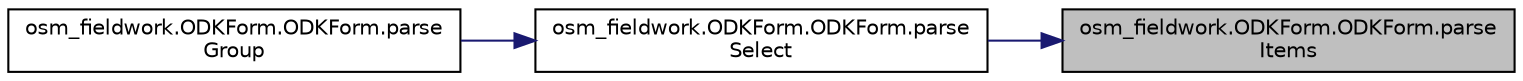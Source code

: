 digraph "osm_fieldwork.ODKForm.ODKForm.parseItems"
{
 // LATEX_PDF_SIZE
  edge [fontname="Helvetica",fontsize="10",labelfontname="Helvetica",labelfontsize="10"];
  node [fontname="Helvetica",fontsize="10",shape=record];
  rankdir="RL";
  Node1 [label="osm_fieldwork.ODKForm.ODKForm.parse\lItems",height=0.2,width=0.4,color="black", fillcolor="grey75", style="filled", fontcolor="black",tooltip=" "];
  Node1 -> Node2 [dir="back",color="midnightblue",fontsize="10",style="solid",fontname="Helvetica"];
  Node2 [label="osm_fieldwork.ODKForm.ODKForm.parse\lSelect",height=0.2,width=0.4,color="black", fillcolor="white", style="filled",URL="$classosm__fieldwork_1_1ODKForm_1_1ODKForm.html#aedb12432a787e03d39783babe10637db",tooltip=" "];
  Node2 -> Node3 [dir="back",color="midnightblue",fontsize="10",style="solid",fontname="Helvetica"];
  Node3 [label="osm_fieldwork.ODKForm.ODKForm.parse\lGroup",height=0.2,width=0.4,color="black", fillcolor="white", style="filled",URL="$classosm__fieldwork_1_1ODKForm_1_1ODKForm.html#a57750d2c3ab11f1552a73bdacdf26081",tooltip=" "];
}

